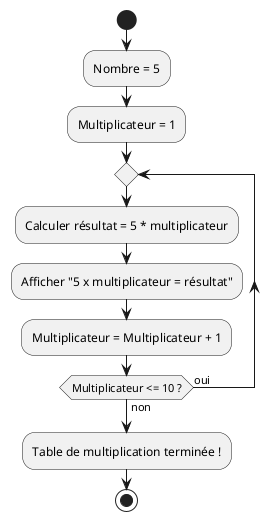 @startuml
start
:Nombre = 5;
:Multiplicateur = 1;
repeat
  :Calculer résultat = 5 * multiplicateur;
  :Afficher "5 x multiplicateur = résultat";
  :Multiplicateur = Multiplicateur + 1;
repeat while (Multiplicateur <= 10 ?) is (oui) not (non)
:Table de multiplication terminée !;
stop
@enduml
